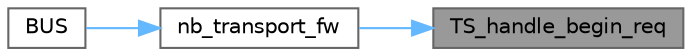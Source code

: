 digraph "TS_handle_begin_req"
{
 // LATEX_PDF_SIZE
  bgcolor="transparent";
  edge [fontname=Helvetica,fontsize=10,labelfontname=Helvetica,labelfontsize=10];
  node [fontname=Helvetica,fontsize=10,shape=box,height=0.2,width=0.4];
  rankdir="RL";
  Node1 [id="Node000001",label="TS_handle_begin_req",height=0.2,width=0.4,color="gray40", fillcolor="grey60", style="filled", fontcolor="black",tooltip=" "];
  Node1 -> Node2 [id="edge5_Node000001_Node000002",dir="back",color="steelblue1",style="solid",tooltip=" "];
  Node2 [id="Node000002",label="nb_transport_fw",height=0.2,width=0.4,color="grey40", fillcolor="white", style="filled",URL="$class_b_u_s.html#a872dace6d13b9a34aa31266b18d2f686",tooltip=" "];
  Node2 -> Node3 [id="edge6_Node000002_Node000003",dir="back",color="steelblue1",style="solid",tooltip=" "];
  Node3 [id="Node000003",label="BUS",height=0.2,width=0.4,color="grey40", fillcolor="white", style="filled",URL="$class_b_u_s.html#a16ca82e5cfab79220cf5e6c1289a32db",tooltip=" "];
}
